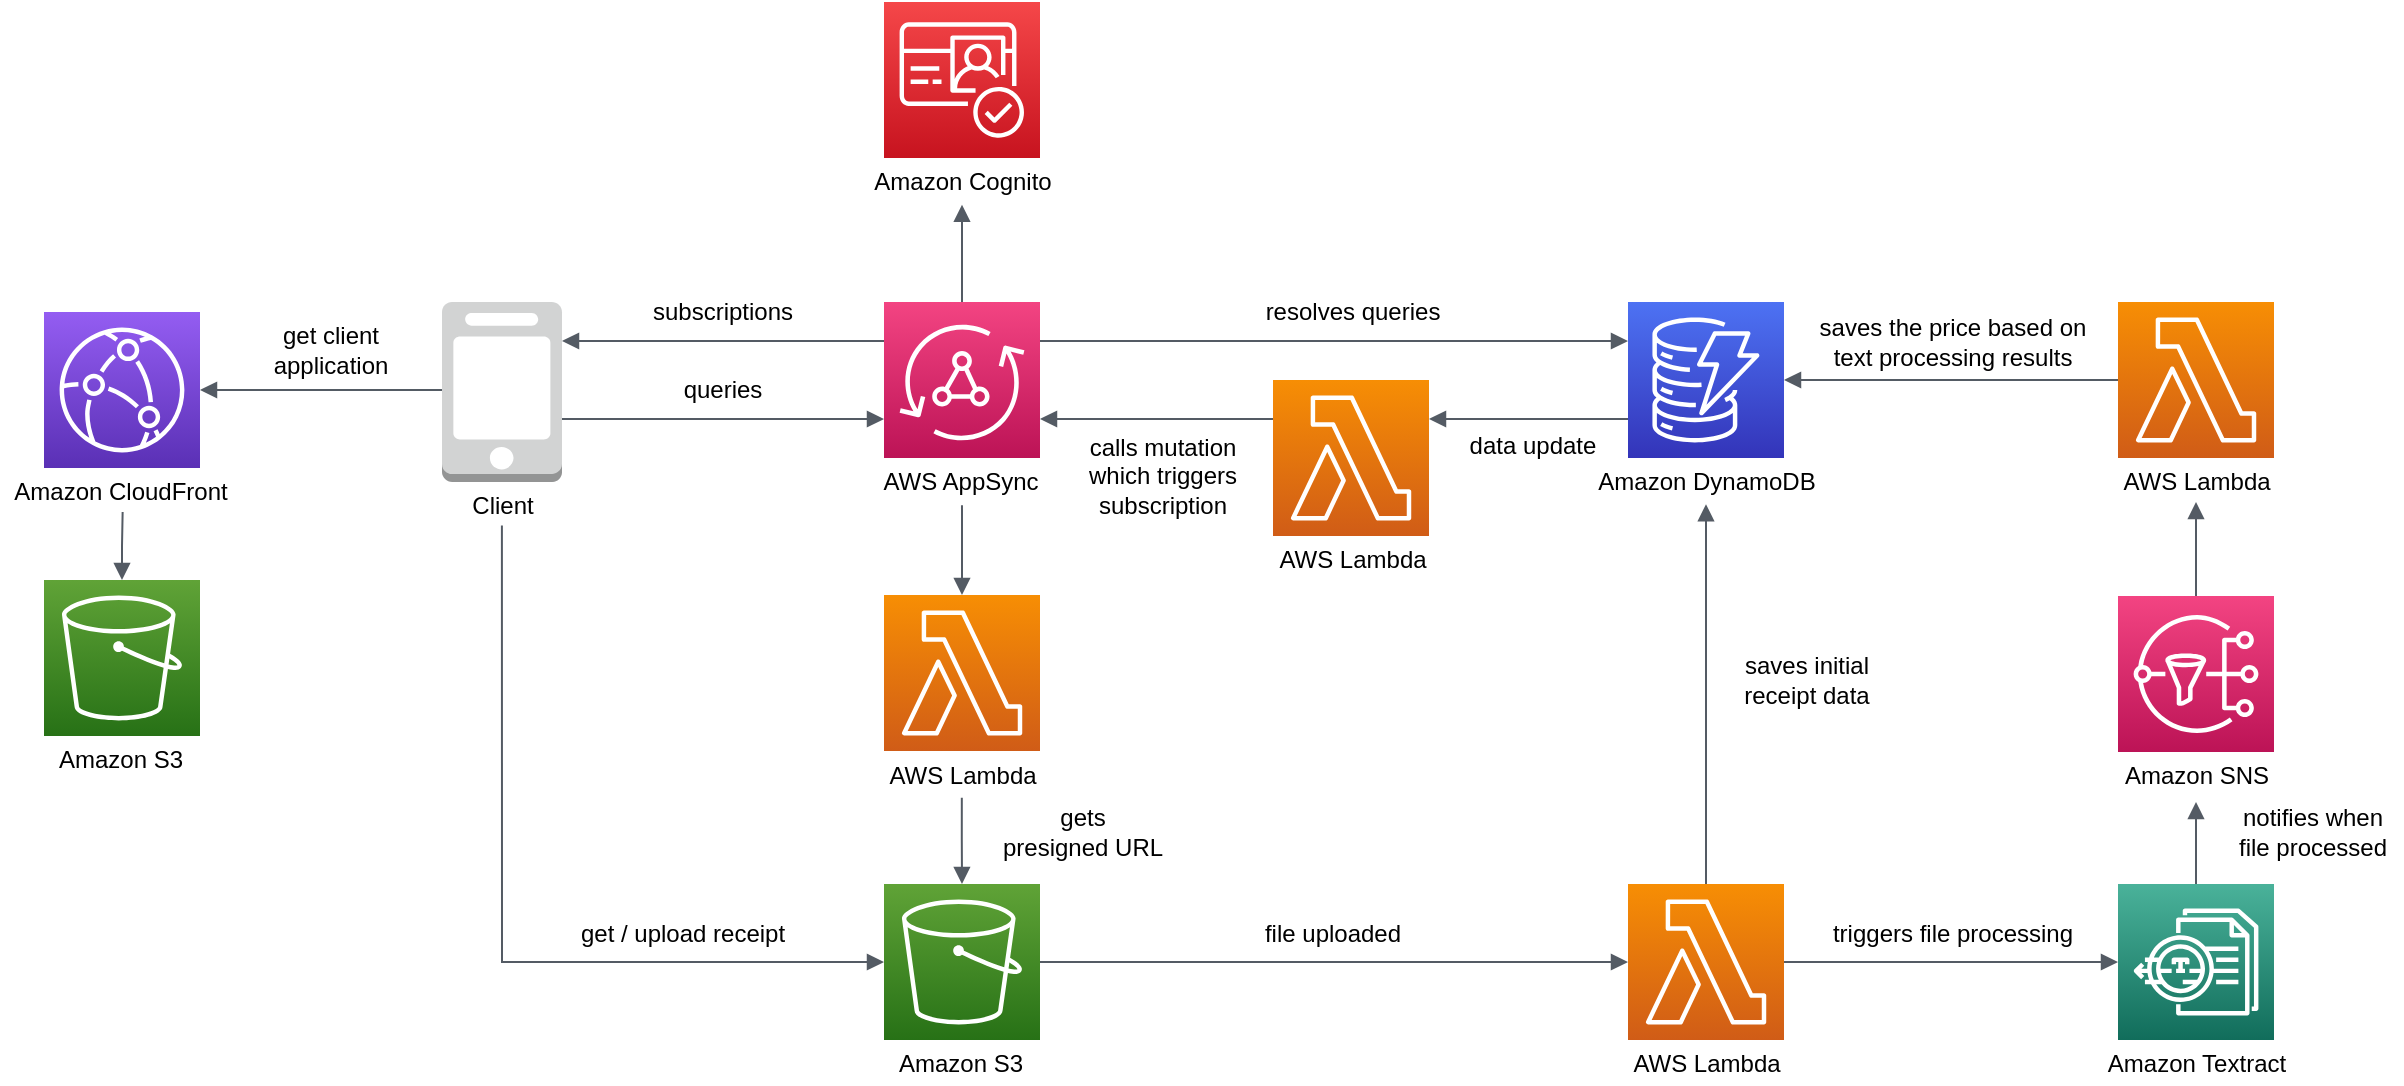 <mxfile version="14.7.8" type="device"><diagram id="rWzZkIxivO_sf78wS4mH" name="Page-1"><mxGraphModel dx="1395" dy="909" grid="1" gridSize="10" guides="1" tooltips="1" connect="1" arrows="1" fold="1" page="1" pageScale="1" pageWidth="827" pageHeight="1169" math="0" shadow="0"><root><mxCell id="0"/><mxCell id="1" parent="0"/><mxCell id="mzKMlRzgla3PjWPXT3hk-1" value="" style="points=[[0,0,0],[0.25,0,0],[0.5,0,0],[0.75,0,0],[1,0,0],[0,1,0],[0.25,1,0],[0.5,1,0],[0.75,1,0],[1,1,0],[0,0.25,0],[0,0.5,0],[0,0.75,0],[1,0.25,0],[1,0.5,0],[1,0.75,0]];outlineConnect=0;fontColor=#232F3E;gradientColor=#F34482;gradientDirection=north;fillColor=#BC1356;strokeColor=#ffffff;dashed=0;verticalLabelPosition=bottom;verticalAlign=top;align=center;html=1;fontSize=12;fontStyle=0;aspect=fixed;shape=mxgraph.aws4.resourceIcon;resIcon=mxgraph.aws4.appsync;" parent="1" vertex="1"><mxGeometry x="522" y="360" width="78" height="78" as="geometry"/></mxCell><mxCell id="mzKMlRzgla3PjWPXT3hk-2" value="" style="points=[[0,0,0],[0.25,0,0],[0.5,0,0],[0.75,0,0],[1,0,0],[0,1,0],[0.25,1,0],[0.5,1,0],[0.75,1,0],[1,1,0],[0,0.25,0],[0,0.5,0],[0,0.75,0],[1,0.25,0],[1,0.5,0],[1,0.75,0]];outlineConnect=0;fontColor=#232F3E;gradientColor=#F54749;gradientDirection=north;fillColor=#C7131F;strokeColor=#ffffff;dashed=0;verticalLabelPosition=bottom;verticalAlign=top;align=center;html=1;fontSize=12;fontStyle=0;aspect=fixed;shape=mxgraph.aws4.resourceIcon;resIcon=mxgraph.aws4.cognito;" parent="1" vertex="1"><mxGeometry x="522" y="210" width="78" height="78" as="geometry"/></mxCell><mxCell id="mzKMlRzgla3PjWPXT3hk-5" value="" style="points=[[0,0,0],[0.25,0,0],[0.5,0,0],[0.75,0,0],[1,0,0],[0,1,0],[0.25,1,0],[0.5,1,0],[0.75,1,0],[1,1,0],[0,0.25,0],[0,0.5,0],[0,0.75,0],[1,0.25,0],[1,0.5,0],[1,0.75,0]];outlineConnect=0;fontColor=#232F3E;gradientColor=#4D72F3;gradientDirection=north;fillColor=#3334B9;strokeColor=#ffffff;dashed=0;verticalLabelPosition=bottom;verticalAlign=top;align=center;html=1;fontSize=12;fontStyle=0;aspect=fixed;shape=mxgraph.aws4.resourceIcon;resIcon=mxgraph.aws4.dynamodb;" parent="1" vertex="1"><mxGeometry x="894" y="360" width="78" height="78" as="geometry"/></mxCell><mxCell id="mzKMlRzgla3PjWPXT3hk-6" value="" style="points=[[0,0,0],[0.25,0,0],[0.5,0,0],[0.75,0,0],[1,0,0],[0,1,0],[0.25,1,0],[0.5,1,0],[0.75,1,0],[1,1,0],[0,0.25,0],[0,0.5,0],[0,0.75,0],[1,0.25,0],[1,0.5,0],[1,0.75,0]];outlineConnect=0;fontColor=#232F3E;gradientColor=#4AB29A;gradientDirection=north;fillColor=#116D5B;strokeColor=#ffffff;dashed=0;verticalLabelPosition=bottom;verticalAlign=top;align=center;html=1;fontSize=12;fontStyle=0;aspect=fixed;shape=mxgraph.aws4.resourceIcon;resIcon=mxgraph.aws4.textract;" parent="1" vertex="1"><mxGeometry x="1139" y="651" width="78" height="78" as="geometry"/></mxCell><mxCell id="mzKMlRzgla3PjWPXT3hk-8" value="" style="points=[[0,0,0],[0.25,0,0],[0.5,0,0],[0.75,0,0],[1,0,0],[0,1,0],[0.25,1,0],[0.5,1,0],[0.75,1,0],[1,1,0],[0,0.25,0],[0,0.5,0],[0,0.75,0],[1,0.25,0],[1,0.5,0],[1,0.75,0]];outlineConnect=0;fontColor=#232F3E;gradientColor=#60A337;gradientDirection=north;fillColor=#277116;strokeColor=#ffffff;dashed=0;verticalLabelPosition=bottom;verticalAlign=top;align=center;html=1;fontSize=12;fontStyle=0;aspect=fixed;shape=mxgraph.aws4.resourceIcon;resIcon=mxgraph.aws4.s3;" parent="1" vertex="1"><mxGeometry x="102" y="499" width="78" height="78" as="geometry"/></mxCell><mxCell id="mzKMlRzgla3PjWPXT3hk-9" value="" style="points=[[0,0,0],[0.25,0,0],[0.5,0,0],[0.75,0,0],[1,0,0],[0,1,0],[0.25,1,0],[0.5,1,0],[0.75,1,0],[1,1,0],[0,0.25,0],[0,0.5,0],[0,0.75,0],[1,0.25,0],[1,0.5,0],[1,0.75,0]];outlineConnect=0;fontColor=#232F3E;gradientColor=#945DF2;gradientDirection=north;fillColor=#5A30B5;strokeColor=#ffffff;dashed=0;verticalLabelPosition=bottom;verticalAlign=top;align=center;html=1;fontSize=12;fontStyle=0;aspect=fixed;shape=mxgraph.aws4.resourceIcon;resIcon=mxgraph.aws4.cloudfront;" parent="1" vertex="1"><mxGeometry x="102" y="365" width="78" height="78" as="geometry"/></mxCell><mxCell id="mzKMlRzgla3PjWPXT3hk-10" value="" style="outlineConnect=0;dashed=0;verticalLabelPosition=bottom;verticalAlign=top;align=center;html=1;shape=mxgraph.aws3.mobile_client;fillColor=#D2D3D3;gradientColor=none;" parent="1" vertex="1"><mxGeometry x="301" y="360" width="60" height="90" as="geometry"/></mxCell><mxCell id="mzKMlRzgla3PjWPXT3hk-11" value="" style="points=[[0,0,0],[0.25,0,0],[0.5,0,0],[0.75,0,0],[1,0,0],[0,1,0],[0.25,1,0],[0.5,1,0],[0.75,1,0],[1,1,0],[0,0.25,0],[0,0.5,0],[0,0.75,0],[1,0.25,0],[1,0.5,0],[1,0.75,0]];outlineConnect=0;fontColor=#232F3E;gradientColor=#60A337;gradientDirection=north;fillColor=#277116;strokeColor=#ffffff;dashed=0;verticalLabelPosition=bottom;verticalAlign=top;align=center;html=1;fontSize=12;fontStyle=0;aspect=fixed;shape=mxgraph.aws4.resourceIcon;resIcon=mxgraph.aws4.s3;" parent="1" vertex="1"><mxGeometry x="522" y="651" width="78" height="78" as="geometry"/></mxCell><mxCell id="mzKMlRzgla3PjWPXT3hk-18" value="" style="points=[[0,0,0],[0.25,0,0],[0.5,0,0],[0.75,0,0],[1,0,0],[0,1,0],[0.25,1,0],[0.5,1,0],[0.75,1,0],[1,1,0],[0,0.25,0],[0,0.5,0],[0,0.75,0],[1,0.25,0],[1,0.5,0],[1,0.75,0]];outlineConnect=0;fontColor=#232F3E;gradientColor=#F78E04;gradientDirection=north;fillColor=#D05C17;strokeColor=#ffffff;dashed=0;verticalLabelPosition=bottom;verticalAlign=top;align=center;html=1;fontSize=12;fontStyle=0;aspect=fixed;shape=mxgraph.aws4.resourceIcon;resIcon=mxgraph.aws4.lambda;" parent="1" vertex="1"><mxGeometry x="522" y="506.5" width="78" height="78" as="geometry"/></mxCell><mxCell id="mzKMlRzgla3PjWPXT3hk-30" value="" style="edgeStyle=orthogonalEdgeStyle;html=1;endArrow=block;elbow=vertical;startArrow=none;endFill=1;strokeColor=#545B64;rounded=0;entryX=0;entryY=0.75;entryDx=0;entryDy=0;entryPerimeter=0;" parent="1" source="mzKMlRzgla3PjWPXT3hk-10" target="mzKMlRzgla3PjWPXT3hk-1" edge="1"><mxGeometry width="100" relative="1" as="geometry"><mxPoint x="370" y="410" as="sourcePoint"/><mxPoint x="511" y="410" as="targetPoint"/><Array as="points"><mxPoint x="370" y="419"/></Array></mxGeometry></mxCell><mxCell id="mzKMlRzgla3PjWPXT3hk-31" value="" style="points=[[0,0,0],[0.25,0,0],[0.5,0,0],[0.75,0,0],[1,0,0],[0,1,0],[0.25,1,0],[0.5,1,0],[0.75,1,0],[1,1,0],[0,0.25,0],[0,0.5,0],[0,0.75,0],[1,0.25,0],[1,0.5,0],[1,0.75,0]];outlineConnect=0;fontColor=#232F3E;gradientColor=#F78E04;gradientDirection=north;fillColor=#D05C17;strokeColor=#ffffff;dashed=0;verticalLabelPosition=bottom;verticalAlign=top;align=center;html=1;fontSize=12;fontStyle=0;aspect=fixed;shape=mxgraph.aws4.resourceIcon;resIcon=mxgraph.aws4.lambda;" parent="1" vertex="1"><mxGeometry x="894" y="651" width="78" height="78" as="geometry"/></mxCell><mxCell id="mzKMlRzgla3PjWPXT3hk-35" value="" style="points=[[0,0,0],[0.25,0,0],[0.5,0,0],[0.75,0,0],[1,0,0],[0,1,0],[0.25,1,0],[0.5,1,0],[0.75,1,0],[1,1,0],[0,0.25,0],[0,0.5,0],[0,0.75,0],[1,0.25,0],[1,0.5,0],[1,0.75,0]];outlineConnect=0;fontColor=#232F3E;gradientColor=#F78E04;gradientDirection=north;fillColor=#D05C17;strokeColor=#ffffff;dashed=0;verticalLabelPosition=bottom;verticalAlign=top;align=center;html=1;fontSize=12;fontStyle=0;aspect=fixed;shape=mxgraph.aws4.resourceIcon;resIcon=mxgraph.aws4.lambda;" parent="1" vertex="1"><mxGeometry x="1139" y="360" width="78" height="78" as="geometry"/></mxCell><mxCell id="mzKMlRzgla3PjWPXT3hk-39" value="" style="points=[[0,0,0],[0.25,0,0],[0.5,0,0],[0.75,0,0],[1,0,0],[0,1,0],[0.25,1,0],[0.5,1,0],[0.75,1,0],[1,1,0],[0,0.25,0],[0,0.5,0],[0,0.75,0],[1,0.25,0],[1,0.5,0],[1,0.75,0]];outlineConnect=0;fontColor=#232F3E;gradientColor=#F78E04;gradientDirection=north;fillColor=#D05C17;strokeColor=#ffffff;dashed=0;verticalLabelPosition=bottom;verticalAlign=top;align=center;html=1;fontSize=12;fontStyle=0;aspect=fixed;shape=mxgraph.aws4.resourceIcon;resIcon=mxgraph.aws4.lambda;" parent="1" vertex="1"><mxGeometry x="716.5" y="399" width="78" height="78" as="geometry"/></mxCell><mxCell id="mzKMlRzgla3PjWPXT3hk-41" value="" style="edgeStyle=orthogonalEdgeStyle;html=1;endArrow=none;elbow=vertical;startArrow=block;endFill=0;strokeColor=#545B64;rounded=0;startFill=1;exitX=1;exitY=0.5;exitDx=0;exitDy=0;exitPerimeter=0;" parent="1" edge="1" source="mzKMlRzgla3PjWPXT3hk-9"><mxGeometry width="100" relative="1" as="geometry"><mxPoint x="331" y="311" as="sourcePoint"/><mxPoint x="301" y="404" as="targetPoint"/></mxGeometry></mxCell><mxCell id="mzKMlRzgla3PjWPXT3hk-44" value="" style="edgeStyle=orthogonalEdgeStyle;html=1;endArrow=none;elbow=vertical;startArrow=block;endFill=0;strokeColor=#545B64;rounded=0;startFill=1;exitX=0.5;exitY=0;exitDx=0;exitDy=0;exitPerimeter=0;entryX=0.511;entryY=1.002;entryDx=0;entryDy=0;entryPerimeter=0;" parent="1" target="nvuE9iEfLgAJnzY0wJNR-3" edge="1" source="mzKMlRzgla3PjWPXT3hk-8"><mxGeometry width="100" relative="1" as="geometry"><mxPoint x="210" y="478" as="sourcePoint"/><mxPoint x="140.8" y="465" as="targetPoint"/></mxGeometry></mxCell><mxCell id="mzKMlRzgla3PjWPXT3hk-47" value="" style="edgeStyle=orthogonalEdgeStyle;html=1;endArrow=none;elbow=vertical;startArrow=block;startFill=1;strokeColor=#545B64;rounded=0;entryX=0;entryY=0.25;entryDx=0;entryDy=0;entryPerimeter=0;" parent="1" source="mzKMlRzgla3PjWPXT3hk-10" target="mzKMlRzgla3PjWPXT3hk-1" edge="1"><mxGeometry width="100" relative="1" as="geometry"><mxPoint x="370" y="390.0" as="sourcePoint"/><mxPoint x="511" y="390" as="targetPoint"/><Array as="points"><mxPoint x="370" y="380"/></Array></mxGeometry></mxCell><mxCell id="mzKMlRzgla3PjWPXT3hk-48" value="queries" style="text;html=1;align=center;verticalAlign=middle;resizable=0;points=[];autosize=1;" parent="1" vertex="1"><mxGeometry x="416" y="394" width="50" height="20" as="geometry"/></mxCell><mxCell id="mzKMlRzgla3PjWPXT3hk-49" value="subscriptions" style="text;html=1;align=center;verticalAlign=middle;resizable=0;points=[];autosize=1;" parent="1" vertex="1"><mxGeometry x="396" y="355" width="90" height="20" as="geometry"/></mxCell><mxCell id="mzKMlRzgla3PjWPXT3hk-50" value="" style="points=[[0,0,0],[0.25,0,0],[0.5,0,0],[0.75,0,0],[1,0,0],[0,1,0],[0.25,1,0],[0.5,1,0],[0.75,1,0],[1,1,0],[0,0.25,0],[0,0.5,0],[0,0.75,0],[1,0.25,0],[1,0.5,0],[1,0.75,0]];outlineConnect=0;fontColor=#232F3E;gradientColor=#F34482;gradientDirection=north;fillColor=#BC1356;strokeColor=#ffffff;dashed=0;verticalLabelPosition=bottom;verticalAlign=top;align=center;html=1;fontSize=12;fontStyle=0;aspect=fixed;shape=mxgraph.aws4.resourceIcon;resIcon=mxgraph.aws4.sns;" parent="1" vertex="1"><mxGeometry x="1139" y="507" width="78" height="78" as="geometry"/></mxCell><mxCell id="mzKMlRzgla3PjWPXT3hk-54" value="" style="edgeStyle=orthogonalEdgeStyle;html=1;endArrow=block;elbow=vertical;startArrow=none;endFill=1;strokeColor=#545B64;rounded=0;entryX=0.5;entryY=0;entryDx=0;entryDy=0;entryPerimeter=0;startFill=0;exitX=0.511;exitY=1.079;exitDx=0;exitDy=0;exitPerimeter=0;" parent="1" source="nvuE9iEfLgAJnzY0wJNR-13" target="mzKMlRzgla3PjWPXT3hk-18" edge="1"><mxGeometry width="100" relative="1" as="geometry"><mxPoint x="561" y="470" as="sourcePoint"/><mxPoint x="486" y="501" as="targetPoint"/></mxGeometry></mxCell><mxCell id="mzKMlRzgla3PjWPXT3hk-55" value="" style="edgeStyle=orthogonalEdgeStyle;html=1;endArrow=block;elbow=vertical;startArrow=none;endFill=1;strokeColor=#545B64;rounded=0;entryX=0.5;entryY=0;entryDx=0;entryDy=0;entryPerimeter=0;startFill=0;exitX=0.499;exitY=1.045;exitDx=0;exitDy=0;exitPerimeter=0;" parent="1" source="nvuE9iEfLgAJnzY0wJNR-9" target="mzKMlRzgla3PjWPXT3hk-11" edge="1"><mxGeometry width="100" relative="1" as="geometry"><mxPoint x="561" y="610" as="sourcePoint"/><mxPoint x="571" y="509" as="targetPoint"/></mxGeometry></mxCell><mxCell id="mzKMlRzgla3PjWPXT3hk-59" value="" style="edgeStyle=orthogonalEdgeStyle;html=1;endArrow=block;elbow=vertical;startArrow=none;endFill=1;strokeColor=#545B64;rounded=0;entryX=0;entryY=0.5;entryDx=0;entryDy=0;entryPerimeter=0;exitX=0.499;exitY=0.985;exitDx=0;exitDy=0;exitPerimeter=0;" parent="1" source="nvuE9iEfLgAJnzY0wJNR-4" target="mzKMlRzgla3PjWPXT3hk-11" edge="1"><mxGeometry width="100" relative="1" as="geometry"><mxPoint x="331" y="470" as="sourcePoint"/><mxPoint x="491" y="690" as="targetPoint"/><Array as="points"><mxPoint x="331" y="690"/></Array></mxGeometry></mxCell><mxCell id="mzKMlRzgla3PjWPXT3hk-60" value="get / upload receipt" style="text;html=1;align=center;verticalAlign=middle;resizable=0;points=[];autosize=1;" parent="1" vertex="1"><mxGeometry x="361" y="666" width="120" height="20" as="geometry"/></mxCell><mxCell id="mzKMlRzgla3PjWPXT3hk-62" value="" style="edgeStyle=orthogonalEdgeStyle;html=1;endArrow=block;elbow=vertical;startArrow=none;endFill=1;strokeColor=#545B64;rounded=0;entryX=0;entryY=0.5;entryDx=0;entryDy=0;entryPerimeter=0;exitX=1;exitY=0.5;exitDx=0;exitDy=0;exitPerimeter=0;" parent="1" source="mzKMlRzgla3PjWPXT3hk-11" target="mzKMlRzgla3PjWPXT3hk-31" edge="1"><mxGeometry width="100" relative="1" as="geometry"><mxPoint x="631" y="711" as="sourcePoint"/><mxPoint x="781" y="690" as="targetPoint"/><Array as="points"/></mxGeometry></mxCell><mxCell id="mzKMlRzgla3PjWPXT3hk-63" value="" style="edgeStyle=orthogonalEdgeStyle;html=1;endArrow=block;elbow=vertical;startArrow=none;endFill=1;strokeColor=#545B64;rounded=0;exitX=0;exitY=0.25;exitDx=0;exitDy=0;exitPerimeter=0;entryX=1;entryY=0.75;entryDx=0;entryDy=0;entryPerimeter=0;" parent="1" source="mzKMlRzgla3PjWPXT3hk-39" target="mzKMlRzgla3PjWPXT3hk-1" edge="1"><mxGeometry width="100" relative="1" as="geometry"><mxPoint x="645" y="490" as="sourcePoint"/><mxPoint x="745" y="490" as="targetPoint"/></mxGeometry></mxCell><mxCell id="mzKMlRzgla3PjWPXT3hk-64" value="" style="edgeStyle=orthogonalEdgeStyle;html=1;endArrow=block;elbow=vertical;startArrow=none;endFill=1;strokeColor=#545B64;rounded=0;exitX=1;exitY=0.5;exitDx=0;exitDy=0;exitPerimeter=0;entryX=0;entryY=0.5;entryDx=0;entryDy=0;entryPerimeter=0;" parent="1" source="mzKMlRzgla3PjWPXT3hk-31" target="mzKMlRzgla3PjWPXT3hk-6" edge="1"><mxGeometry width="100" relative="1" as="geometry"><mxPoint x="1003" y="681" as="sourcePoint"/><mxPoint x="1082" y="689.71" as="targetPoint"/></mxGeometry></mxCell><mxCell id="mzKMlRzgla3PjWPXT3hk-65" value="" style="edgeStyle=orthogonalEdgeStyle;html=1;endArrow=block;elbow=vertical;startArrow=none;endFill=1;strokeColor=#545B64;rounded=0;exitX=0.5;exitY=0;exitDx=0;exitDy=0;exitPerimeter=0;" parent="1" source="mzKMlRzgla3PjWPXT3hk-6" edge="1"><mxGeometry width="100" relative="1" as="geometry"><mxPoint x="1079" y="608.66" as="sourcePoint"/><mxPoint x="1178" y="610" as="targetPoint"/></mxGeometry></mxCell><mxCell id="mzKMlRzgla3PjWPXT3hk-66" value="" style="edgeStyle=orthogonalEdgeStyle;html=1;endArrow=block;elbow=vertical;startArrow=none;endFill=1;strokeColor=#545B64;rounded=0;exitX=0.5;exitY=0;exitDx=0;exitDy=0;exitPerimeter=0;" parent="1" source="mzKMlRzgla3PjWPXT3hk-50" edge="1"><mxGeometry width="100" relative="1" as="geometry"><mxPoint x="1177.85" y="487.28" as="sourcePoint"/><mxPoint x="1178" y="460" as="targetPoint"/><Array as="points"/></mxGeometry></mxCell><mxCell id="mzKMlRzgla3PjWPXT3hk-67" value="" style="edgeStyle=orthogonalEdgeStyle;html=1;endArrow=block;elbow=vertical;startArrow=none;endFill=1;strokeColor=#545B64;rounded=0;exitX=0.5;exitY=0;exitDx=0;exitDy=0;exitPerimeter=0;entryX=0.5;entryY=1.054;entryDx=0;entryDy=0;entryPerimeter=0;" parent="1" source="mzKMlRzgla3PjWPXT3hk-31" target="nvuE9iEfLgAJnzY0wJNR-10" edge="1"><mxGeometry width="100" relative="1" as="geometry"><mxPoint x="874" y="578.31" as="sourcePoint"/><mxPoint x="933" y="470" as="targetPoint"/></mxGeometry></mxCell><mxCell id="mzKMlRzgla3PjWPXT3hk-68" value="" style="edgeStyle=orthogonalEdgeStyle;html=1;endArrow=block;elbow=vertical;startArrow=none;endFill=1;strokeColor=#545B64;rounded=0;exitX=0;exitY=0.5;exitDx=0;exitDy=0;exitPerimeter=0;entryX=1;entryY=0.5;entryDx=0;entryDy=0;entryPerimeter=0;" parent="1" source="mzKMlRzgla3PjWPXT3hk-35" target="mzKMlRzgla3PjWPXT3hk-5" edge="1"><mxGeometry width="100" relative="1" as="geometry"><mxPoint x="1073" y="398.66" as="sourcePoint"/><mxPoint x="1023" y="380" as="targetPoint"/><Array as="points"/></mxGeometry></mxCell><mxCell id="mzKMlRzgla3PjWPXT3hk-69" value="" style="edgeStyle=orthogonalEdgeStyle;html=1;endArrow=block;elbow=vertical;startArrow=none;startFill=0;endFill=1;strokeColor=#545B64;rounded=0;exitX=0.5;exitY=0;exitDx=0;exitDy=0;exitPerimeter=0;entryX=0.5;entryY=1.067;entryDx=0;entryDy=0;entryPerimeter=0;" parent="1" source="mzKMlRzgla3PjWPXT3hk-1" target="nvuE9iEfLgAJnzY0wJNR-5" edge="1"><mxGeometry width="100" relative="1" as="geometry"><mxPoint x="561" y="299.66" as="sourcePoint"/><mxPoint x="551" y="340" as="targetPoint"/><Array as="points"/></mxGeometry></mxCell><mxCell id="mzKMlRzgla3PjWPXT3hk-70" value="" style="edgeStyle=orthogonalEdgeStyle;html=1;endArrow=block;elbow=vertical;startArrow=none;endFill=1;strokeColor=#545B64;rounded=0;entryX=1;entryY=0.25;entryDx=0;entryDy=0;entryPerimeter=0;exitX=0;exitY=0.75;exitDx=0;exitDy=0;exitPerimeter=0;" parent="1" source="mzKMlRzgla3PjWPXT3hk-5" target="mzKMlRzgla3PjWPXT3hk-39" edge="1"><mxGeometry width="100" relative="1" as="geometry"><mxPoint x="762" y="379.17" as="sourcePoint"/><mxPoint x="847" y="269" as="targetPoint"/></mxGeometry></mxCell><mxCell id="mzKMlRzgla3PjWPXT3hk-72" value="" style="edgeStyle=orthogonalEdgeStyle;html=1;endArrow=block;elbow=vertical;startArrow=none;endFill=1;strokeColor=#545B64;rounded=0;exitX=1;exitY=0.25;exitDx=0;exitDy=0;exitPerimeter=0;entryX=0;entryY=0.25;entryDx=0;entryDy=0;entryPerimeter=0;" parent="1" source="mzKMlRzgla3PjWPXT3hk-1" target="mzKMlRzgla3PjWPXT3hk-5" edge="1"><mxGeometry width="100" relative="1" as="geometry"><mxPoint x="631" y="510" as="sourcePoint"/><mxPoint x="771" y="350" as="targetPoint"/><Array as="points"><mxPoint x="631" y="380"/><mxPoint x="871" y="380"/></Array></mxGeometry></mxCell><mxCell id="mzKMlRzgla3PjWPXT3hk-73" value="file uploaded" style="text;html=1;align=center;verticalAlign=middle;resizable=0;points=[];autosize=1;" parent="1" vertex="1"><mxGeometry x="706" y="666" width="80" height="20" as="geometry"/></mxCell><mxCell id="mzKMlRzgla3PjWPXT3hk-74" value="notifies when &lt;br&gt;file processed" style="text;html=1;align=center;verticalAlign=middle;resizable=0;points=[];autosize=1;" parent="1" vertex="1"><mxGeometry x="1191" y="610" width="90" height="30" as="geometry"/></mxCell><mxCell id="mzKMlRzgla3PjWPXT3hk-75" value="saves the price based on &lt;br&gt;text processing results" style="text;html=1;align=center;verticalAlign=middle;resizable=0;points=[];autosize=1;" parent="1" vertex="1"><mxGeometry x="981" y="365" width="150" height="30" as="geometry"/></mxCell><mxCell id="mzKMlRzgla3PjWPXT3hk-76" value="saves initial&lt;br&gt;receipt data" style="text;html=1;align=center;verticalAlign=middle;resizable=0;points=[];autosize=1;" parent="1" vertex="1"><mxGeometry x="943" y="534" width="80" height="30" as="geometry"/></mxCell><mxCell id="mzKMlRzgla3PjWPXT3hk-77" value="data update" style="text;html=1;align=center;verticalAlign=middle;resizable=0;points=[];autosize=1;" parent="1" vertex="1"><mxGeometry x="805.5" y="422" width="80" height="20" as="geometry"/></mxCell><mxCell id="mzKMlRzgla3PjWPXT3hk-78" value="resolves queries" style="text;html=1;align=center;verticalAlign=middle;resizable=0;points=[];autosize=1;" parent="1" vertex="1"><mxGeometry x="705.5" y="355" width="100" height="20" as="geometry"/></mxCell><mxCell id="mzKMlRzgla3PjWPXT3hk-79" value="calls mutation&lt;br&gt;which triggers&lt;br&gt;subscription" style="text;html=1;align=center;verticalAlign=middle;resizable=0;points=[];autosize=1;" parent="1" vertex="1"><mxGeometry x="615.5" y="422" width="90" height="50" as="geometry"/></mxCell><mxCell id="mzKMlRzgla3PjWPXT3hk-80" value="triggers file processing" style="text;html=1;align=center;verticalAlign=middle;resizable=0;points=[];autosize=1;" parent="1" vertex="1"><mxGeometry x="986" y="666" width="140" height="20" as="geometry"/></mxCell><mxCell id="nvuE9iEfLgAJnzY0wJNR-1" value="Amazon S3" style="text;html=1;align=center;verticalAlign=middle;resizable=0;points=[];autosize=1;strokeColor=none;" parent="1" vertex="1"><mxGeometry x="100" y="579" width="80" height="20" as="geometry"/></mxCell><mxCell id="nvuE9iEfLgAJnzY0wJNR-3" value="Amazon CloudFront" style="text;html=1;align=center;verticalAlign=middle;resizable=0;points=[];autosize=1;strokeColor=none;" parent="1" vertex="1"><mxGeometry x="80" y="445" width="120" height="20" as="geometry"/></mxCell><mxCell id="nvuE9iEfLgAJnzY0wJNR-4" value="Client" style="text;html=1;align=center;verticalAlign=middle;resizable=0;points=[];autosize=1;strokeColor=none;" parent="1" vertex="1"><mxGeometry x="306" y="452" width="50" height="20" as="geometry"/></mxCell><mxCell id="nvuE9iEfLgAJnzY0wJNR-5" value="Amazon Cognito" style="text;html=1;align=center;verticalAlign=middle;resizable=0;points=[];autosize=1;strokeColor=none;" parent="1" vertex="1"><mxGeometry x="511" y="290" width="100" height="20" as="geometry"/></mxCell><mxCell id="nvuE9iEfLgAJnzY0wJNR-7" value="AWS Lambda" style="text;html=1;align=center;verticalAlign=middle;resizable=0;points=[];autosize=1;strokeColor=none;" parent="1" vertex="1"><mxGeometry x="710.5" y="479" width="90" height="20" as="geometry"/></mxCell><mxCell id="nvuE9iEfLgAJnzY0wJNR-8" value="AWS Lambda" style="text;html=1;align=center;verticalAlign=middle;resizable=0;points=[];autosize=1;strokeColor=none;" parent="1" vertex="1"><mxGeometry x="888" y="731" width="90" height="20" as="geometry"/></mxCell><mxCell id="nvuE9iEfLgAJnzY0wJNR-9" value="AWS Lambda" style="text;html=1;align=center;verticalAlign=middle;resizable=0;points=[];autosize=1;strokeColor=none;" parent="1" vertex="1"><mxGeometry x="516" y="587" width="90" height="20" as="geometry"/></mxCell><mxCell id="nvuE9iEfLgAJnzY0wJNR-10" value="Amazon DynamoDB" style="text;html=1;align=center;verticalAlign=middle;resizable=0;points=[];autosize=1;strokeColor=none;" parent="1" vertex="1"><mxGeometry x="873" y="440" width="120" height="20" as="geometry"/></mxCell><mxCell id="nvuE9iEfLgAJnzY0wJNR-11" value="Amazon Textract" style="text;html=1;align=center;verticalAlign=middle;resizable=0;points=[];autosize=1;strokeColor=none;" parent="1" vertex="1"><mxGeometry x="1128" y="731" width="100" height="20" as="geometry"/></mxCell><mxCell id="nvuE9iEfLgAJnzY0wJNR-12" value="Amazon S3" style="text;html=1;align=center;verticalAlign=middle;resizable=0;points=[];autosize=1;strokeColor=none;" parent="1" vertex="1"><mxGeometry x="520" y="731" width="80" height="20" as="geometry"/></mxCell><mxCell id="nvuE9iEfLgAJnzY0wJNR-13" value="AWS AppSync" style="text;html=1;align=center;verticalAlign=middle;resizable=0;points=[];autosize=1;strokeColor=none;" parent="1" vertex="1"><mxGeometry x="515" y="440" width="90" height="20" as="geometry"/></mxCell><mxCell id="nvuE9iEfLgAJnzY0wJNR-14" value="AWS Lambda" style="text;html=1;align=center;verticalAlign=middle;resizable=0;points=[];autosize=1;strokeColor=none;" parent="1" vertex="1"><mxGeometry x="1133" y="440" width="90" height="20" as="geometry"/></mxCell><mxCell id="nvuE9iEfLgAJnzY0wJNR-15" value="Amazon SNS" style="text;html=1;align=center;verticalAlign=middle;resizable=0;points=[];autosize=1;strokeColor=none;" parent="1" vertex="1"><mxGeometry x="1133" y="587" width="90" height="20" as="geometry"/></mxCell><mxCell id="nvuE9iEfLgAJnzY0wJNR-18" value="gets&lt;br&gt;presigned URL" style="text;html=1;align=center;verticalAlign=middle;resizable=0;points=[];autosize=1;" parent="1" vertex="1"><mxGeometry x="571" y="610" width="100" height="30" as="geometry"/></mxCell><mxCell id="y4rbZfo-RVhRyeoM-a5k-1" value="get client &lt;br&gt;application" style="text;html=1;align=center;verticalAlign=middle;resizable=0;points=[];autosize=1;" vertex="1" parent="1"><mxGeometry x="210" y="369" width="70" height="30" as="geometry"/></mxCell></root></mxGraphModel></diagram></mxfile>